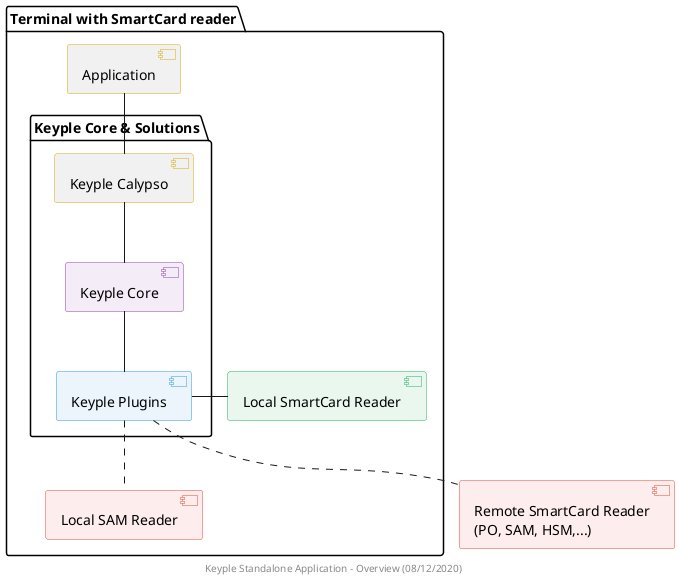 @startuml
footer
    Keyple Standalone Application - Overview (08/12/2020)
end footer

' == THEME ==

'Couleurs issues de : https://htmlcolorcodes.com/fr/tableau-de-couleur/tableau-de-couleur-design-plat/
skinparam Shadowing false
skinparam component {
    BorderColor #D4AC0D
    ' Red
    BackgroundColor<<red>> #FDEDEC
    BorderColor<<red>> #E74C3C
    ' Purple
    BackgroundColor<<purple>> #F4ECF7
    BorderColor<<purple>> #8E44AD
    ' blue
    BackgroundColor<<blue>> #EBF5FB
    BorderColor<<blue>> #3498DB
    ' Green
    BackgroundColor<<green>> #E9F7EF
    BorderColor<<green>> #27AE60
    ' Grey
    BackgroundColor<<grey>> #EAECEE
    BorderColor<<grey>> #2C3E50
}
hide <<red>> stereotype
hide <<purple>> stereotype
hide <<blue>> stereotype
hide <<green>> stereotype
hide <<grey>> stereotype

' == CONTENT ==

[Remote SmartCard Reader\n(PO, SAM, HSM,...)] as reader <<red>>

package "Terminal with SmartCard reader" {
    [Application] as appA
        package "Keyple Core & Solutions" as keypleCoreSolution {
            [Keyple Plugins] as keyplePlugin <<blue>>
            [Keyple Core] as keypleCore <<purple>>
            [Keyple Calypso] as keypleCalypso
        }
    [Local SmartCard Reader] as deviceCardReader <<green>>
    [Local SAM Reader] as localReader <<red>>
}

appA -- keypleCalypso
keypleCalypso -- keypleCore
keypleCore -- keyplePlugin
keyplePlugin .. localReader
deviceCardReader - keyplePlugin
keyplePlugin .. reader

@enduml